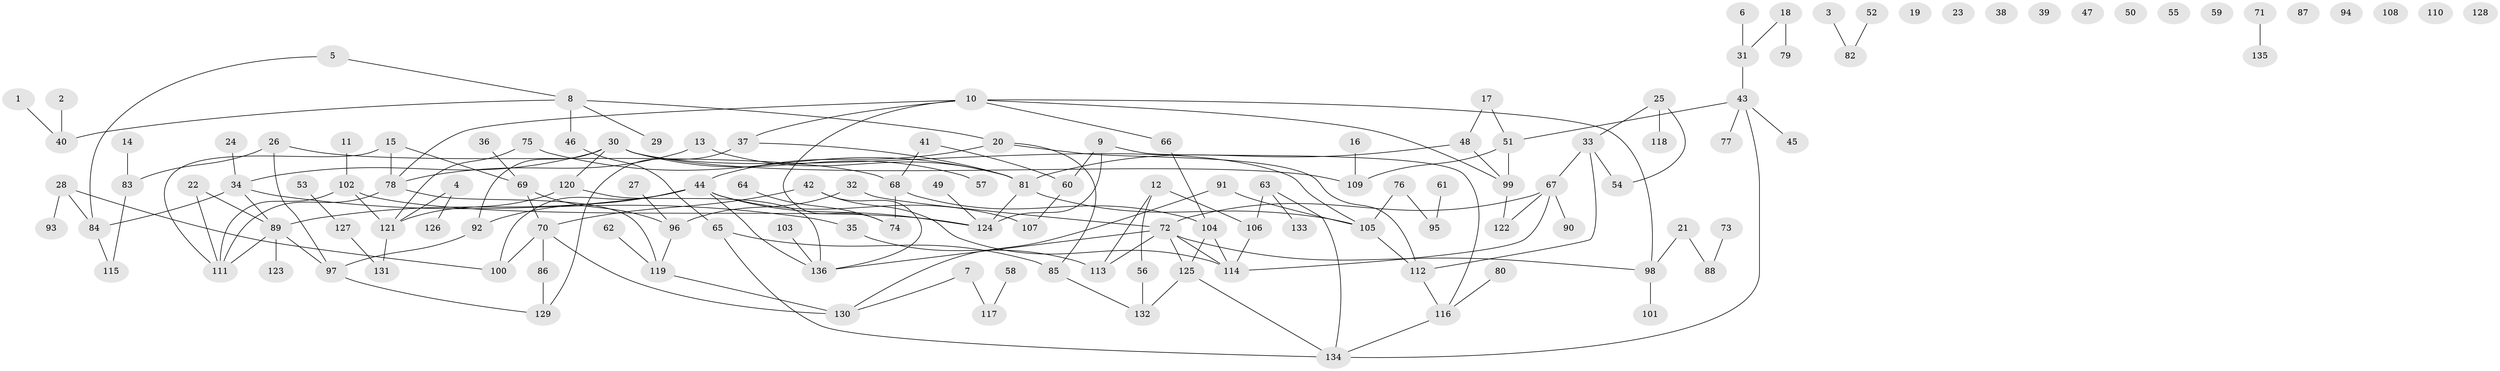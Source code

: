// coarse degree distribution, {3: 0.19230769230769232, 2: 0.15384615384615385, 12: 0.038461538461538464, 13: 0.038461538461538464, 7: 0.038461538461538464, 10: 0.038461538461538464, 6: 0.038461538461538464, 1: 0.2692307692307692, 4: 0.15384615384615385, 8: 0.038461538461538464}
// Generated by graph-tools (version 1.1) at 2025/48/03/04/25 22:48:25]
// undirected, 136 vertices, 168 edges
graph export_dot {
  node [color=gray90,style=filled];
  1;
  2;
  3;
  4;
  5;
  6;
  7;
  8;
  9;
  10;
  11;
  12;
  13;
  14;
  15;
  16;
  17;
  18;
  19;
  20;
  21;
  22;
  23;
  24;
  25;
  26;
  27;
  28;
  29;
  30;
  31;
  32;
  33;
  34;
  35;
  36;
  37;
  38;
  39;
  40;
  41;
  42;
  43;
  44;
  45;
  46;
  47;
  48;
  49;
  50;
  51;
  52;
  53;
  54;
  55;
  56;
  57;
  58;
  59;
  60;
  61;
  62;
  63;
  64;
  65;
  66;
  67;
  68;
  69;
  70;
  71;
  72;
  73;
  74;
  75;
  76;
  77;
  78;
  79;
  80;
  81;
  82;
  83;
  84;
  85;
  86;
  87;
  88;
  89;
  90;
  91;
  92;
  93;
  94;
  95;
  96;
  97;
  98;
  99;
  100;
  101;
  102;
  103;
  104;
  105;
  106;
  107;
  108;
  109;
  110;
  111;
  112;
  113;
  114;
  115;
  116;
  117;
  118;
  119;
  120;
  121;
  122;
  123;
  124;
  125;
  126;
  127;
  128;
  129;
  130;
  131;
  132;
  133;
  134;
  135;
  136;
  1 -- 40;
  2 -- 40;
  3 -- 82;
  4 -- 121;
  4 -- 126;
  5 -- 8;
  5 -- 84;
  6 -- 31;
  7 -- 117;
  7 -- 130;
  8 -- 20;
  8 -- 29;
  8 -- 40;
  8 -- 46;
  9 -- 60;
  9 -- 116;
  9 -- 124;
  10 -- 37;
  10 -- 66;
  10 -- 74;
  10 -- 78;
  10 -- 98;
  10 -- 99;
  11 -- 102;
  12 -- 56;
  12 -- 106;
  12 -- 113;
  13 -- 78;
  13 -- 81;
  14 -- 83;
  15 -- 69;
  15 -- 78;
  15 -- 111;
  16 -- 109;
  17 -- 48;
  17 -- 51;
  18 -- 31;
  18 -- 79;
  20 -- 44;
  20 -- 85;
  20 -- 112;
  21 -- 88;
  21 -- 98;
  22 -- 89;
  22 -- 111;
  24 -- 34;
  25 -- 33;
  25 -- 54;
  25 -- 118;
  26 -- 68;
  26 -- 83;
  26 -- 97;
  27 -- 96;
  28 -- 84;
  28 -- 93;
  28 -- 100;
  30 -- 34;
  30 -- 57;
  30 -- 92;
  30 -- 105;
  30 -- 109;
  30 -- 120;
  31 -- 43;
  32 -- 72;
  32 -- 96;
  33 -- 54;
  33 -- 67;
  33 -- 112;
  34 -- 35;
  34 -- 84;
  34 -- 89;
  35 -- 113;
  36 -- 69;
  37 -- 81;
  37 -- 129;
  41 -- 60;
  41 -- 68;
  42 -- 70;
  42 -- 114;
  42 -- 136;
  43 -- 45;
  43 -- 51;
  43 -- 77;
  43 -- 134;
  44 -- 89;
  44 -- 92;
  44 -- 100;
  44 -- 107;
  44 -- 124;
  44 -- 136;
  46 -- 65;
  48 -- 81;
  48 -- 99;
  49 -- 124;
  51 -- 99;
  51 -- 109;
  52 -- 82;
  53 -- 127;
  56 -- 132;
  58 -- 117;
  60 -- 107;
  61 -- 95;
  62 -- 119;
  63 -- 106;
  63 -- 133;
  63 -- 134;
  64 -- 74;
  65 -- 85;
  65 -- 134;
  66 -- 104;
  67 -- 72;
  67 -- 90;
  67 -- 114;
  67 -- 122;
  68 -- 74;
  68 -- 104;
  69 -- 70;
  69 -- 96;
  70 -- 86;
  70 -- 100;
  70 -- 130;
  71 -- 135;
  72 -- 98;
  72 -- 113;
  72 -- 114;
  72 -- 125;
  72 -- 136;
  73 -- 88;
  75 -- 81;
  75 -- 121;
  76 -- 95;
  76 -- 105;
  78 -- 111;
  78 -- 119;
  80 -- 116;
  81 -- 105;
  81 -- 124;
  83 -- 115;
  84 -- 115;
  85 -- 132;
  86 -- 129;
  89 -- 97;
  89 -- 111;
  89 -- 123;
  91 -- 105;
  91 -- 130;
  92 -- 97;
  96 -- 119;
  97 -- 129;
  98 -- 101;
  99 -- 122;
  102 -- 111;
  102 -- 121;
  102 -- 124;
  103 -- 136;
  104 -- 114;
  104 -- 125;
  105 -- 112;
  106 -- 114;
  112 -- 116;
  116 -- 134;
  119 -- 130;
  120 -- 121;
  120 -- 136;
  121 -- 131;
  125 -- 132;
  125 -- 134;
  127 -- 131;
}
